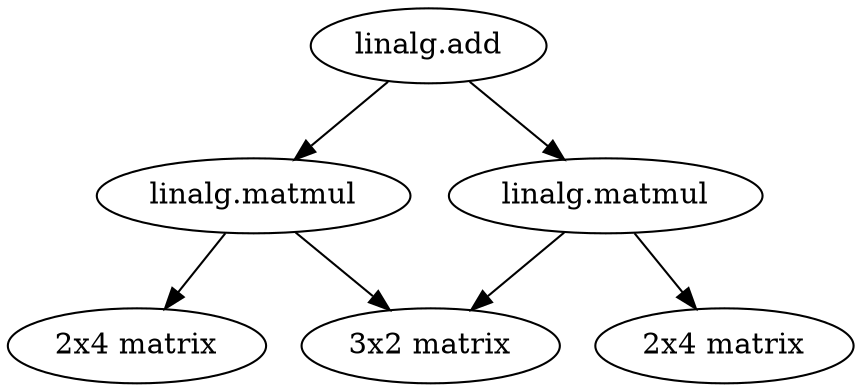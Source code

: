 digraph {
	0 [label="linalg.matmul", rows=3, columns=4];
	1 [label="3x2 matrix", rows=3, columns=2];
	2 [label="2x4 matrix", rows=2, columns=4];
	3 [label="linalg.matmul", rows=3, columns=4];
	5 [label="2x4 matrix", rows=2, columns=4];
	6 [label="linalg.add", rows=3, columns=4];

	0 -> 1;
	0 -> 2;
	3 -> 1;
	3 -> 5;
	6 -> 0;
	6 -> 3;
}
